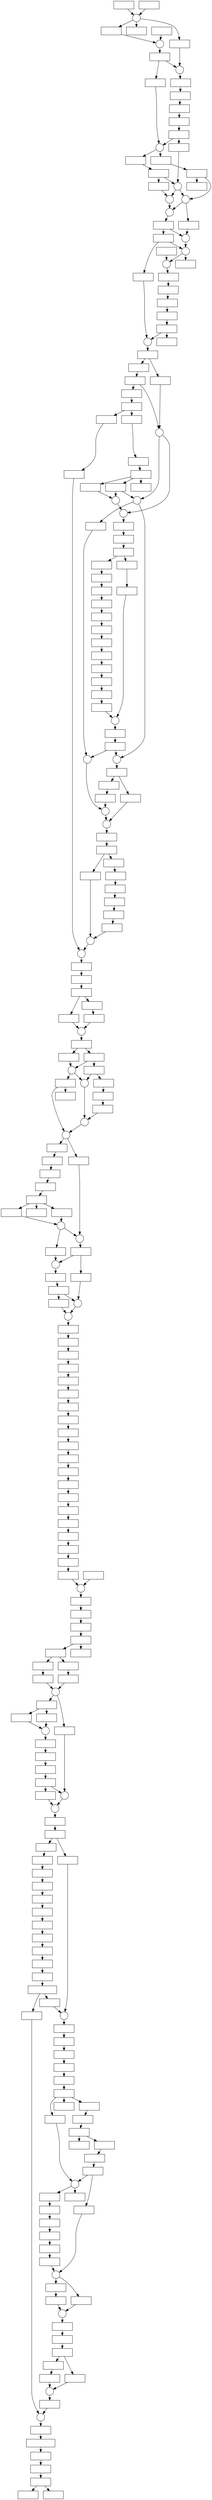digraph "monotone-viz" {
	graph [ranksep="0.25"];
	node [label="\N", shape=box, width="1.000000", height="0.388889"];
	graph [bb="0,0,786,8874"];
	subgraph heads {
		graph [rank=sink,
			bb=""];
		node [label="",
			shape=circle,
			width="0.388889"];
		"17da5b560adef7c64d1a56c64021f237668f3bf2" [shape=box, width="1.00", height="0.39", pos="215,8860"];
		"909d15f3717fe1405c16c429e3991fea93a05d45" [shape=box, width="1.00", height="0.39", pos="305,8860"];
	}
	"040ebb72c5f0c99c1c9675699a8d0ba7eabe0f71" [label="", width="1.00", height="0.39", pos="177,3984"];
	"0476f60d2861a00955438d30cc72a6ea767b62d6" [label="", width="1.00", height="0.39", pos="321,3202"];
	"05510c9e5236dcbd895cfc38ece8657d4ab80b7e" [label="", width="1.00", height="0.39", pos="593,106"];
	"07b58d2bb24260d225e7a90785dd5b9f4e02d1f6" [label="", width="1.00", height="0.39", pos="307,2512"];
	"080ee093eb6d7c90888796128f50957659e79361" [label="", width="1.00", height="0.39", pos="427,1348"];
	"0a34124440fc3822d85f2734e8ef812365faf056" [label="", width="1.00", height="0.39", pos="343,7204"];
	"0abab2a67f3a4367cfd9b95ac448ac8bf301efeb" [label="", width="1.00", height="0.39", pos="310,8124"];
	"0b5815b1b28b76e33e7c916fb8671aa0d7d29802" [label="", width="1.00", height="0.39", pos="307,2650"];
	"0babed9b3766abde1450820516e155a6dccdb394" [label="", width="1.00", height="0.39", pos="362,1960"];
	"0d53349ddb2728ddf1342cdfe69810840bef5252" [label="", width="1.00", height="0.39", pos="216,5778"];
	"0d6e22fa2a59bb3dae7ec106c264bdfecd23183a" [label="", width="1.00", height="0.39", pos="351,5916"];
	"0f06cb33c103c9cc1bf352170d26552d9a767574" [label="", width="1.00", height="0.39", pos="422,1638"];
	"0f4e7bb3e726c468d7669e97a4474b012e5bf19b" [label="", width="1.00", height="0.39", pos="181,3616"];
	"0ff64459eb141c693a5ef25eac4e91b8c104336a" [label="", width="1.00", height="0.39", pos="266,6606"];
	"10c6c2ba4e0e3fdd9fd5a5426eee155e17568288" [label="", width="1.00", height="0.39", pos="171,5456"];
	"1125b0c7388815ff0252e5d360ffbcaa3aab47f4" [label="", width="1.00", height="0.39", pos="184,6100"];
	"11f015f795c53851dcfb69946bb3fb2fe0109981" [label="", width="1.00", height="0.39", pos="261,5916"];
	"1476420aff237c0c3f99a2eb295dffa1942b0e4b" [label="", width="1.00", height="0.39", pos="417,7526"];
	"15f0c620b7e35edcebf961bd954230e62e481db8" [label="", width="1.00", height="0.39", pos="200,4076"];
	"161846887551b183fc44a38d436b83c87e2d8898" [label="", width="1.00", height="0.39", pos="309,2972"];
	"184cc3078b0970758c44f63a2f4e8378474b3ab5" [label="", width="1.00", height="0.39", pos="270,6284"];
	"18728d789ff76153a04e5f39df1ceb9d4c5ecb5b" [label="", width="1.00", height="0.39", pos="431,1684"];
	"198e9ece970b4ba85df69b0d3c35763c13b683d9" [label="", width="1.00", height="0.39", pos="307,2328"];
	"1a84c48322fbab0ebdf1d824918f67c6ff109f10" [label="", width="1.00", height="0.39", pos="307,2374"];
	"1a8afa25119c9c88dfd031c7fd834f6f99507ecf" [label="", width="1.00", height="0.39", pos="542,796"];
	"1aecddc6c82d8777d59182e5bada25eb3c53439f" [label="", width="1.00", height="0.39", pos="415,1440"];
	"1f1214cce709f906b363d9981a1d3fe0849f1428" [label="", width="1.00", height="0.39", pos="554,1164"];
	"1f28e7fd203af9ae785353b555f5bf83aa93b02c" [label="", width="1.00", height="0.39", pos="305,7986"];
	"1f38b848eb70b3a0fab8ec4b9cfb33b160c128e6" [label="", width="1.00", height="0.39", pos="219,3432"];
	"201865bdf90c29bd7320f4b177aedf69e18a0b6c" [label="", width="1.00", height="0.39", pos="446,7710"];
	"2171d59b42aecf7ea82da81f2cfa7dae993aca45" [label="", width="1.00", height="0.39", pos="440,1302"];
	"22c93bf74dc7964c462343392f1351df0c6a8a9f" [label="", width="1.00", height="0.39", pos="415,1486"];
	"242526ef6de1b29c99af279796962202810de936" [label="", width="1.00", height="0.39", pos="260,8722"];
	"2913f951a9b32aad037cecbacf0967fb15f0c858" [label="", width="1.00", height="0.39", pos="465,7618"];
	"2a3bc237570e98a72f244503fb20fd24045e750a" [label="", width="1.00", height="0.39", pos="219,3478"];
	"2a5edced15709300ba6d36b9194e214bc742b611" [label="", width="1.00", height="0.39", pos="194,4122"];
	"2da92deb94cb5eed0a3d243cc15b8a1af2060253" [label="", width="1.00", height="0.39", pos="503,106"];
	"2da995c97cb3b095438b7683a5438ac14bef6565" [label="", width="1.00", height="0.39", pos="307,2466"];
	"2f495222753d2649c3ae08718bd4f70328a0598e" [label="", width="1.00", height="0.39", pos="266,6744"];
	"2fa8595b4d5e46b7db6cf5e029c3d8a7f66d29db" [label="", width="1.00", height="0.39", pos="171,5410"];
	"2ffe07201993b0a112e2a2e4a7eb0faadce58f27" [label="", width="1.00", height="0.39", pos="251,3110"];
	"330226908bd09cd9ec30104cc1c3724dd1c64c75" [label="", width="1.00", height="0.39", pos="381,2098"];
	"34104b4f6e92270dc01313963985463a1a804123" [label="", width="1.00", height="0.39", pos="292,7112"];
	"349cba3a5a942dd832dc376249a05f0994bb8387" [label="", width="1.00", height="0.39", pos="304,8170"];
	"379e75b9c4142389b0d0983ab209a00486c79176" [label="", width="1.00", height="0.39", pos="219,3524"];
	"3836166c60e4ab6cbdceb302f0958b09a7f51992" [label="", width="1.00", height="0.39", pos="343,7434"];
	"3a7ccb2898fbd5ae4c670bef40bb080849bb2bdb" [label="", width="1.00", height="0.39", pos="171,4996"];
	"3c8d08bd9a99133679758fd4bd58ad0c00e99214" [label="", width="1.00", height="0.39", pos="171,5318"];
	"3e33a2984f353ebdf3c7040394b5e821f44d282b" [label="", width="1.00", height="0.39", pos="309,3018"];
	"3e8ce4163d86ae905e572304def56bb3df952230" [label="", width="1.00", height="0.39", pos="304,2834"];
	"3ed44e41b6047258d7d471ceefc250f5d9962027" [label="", width="1.00", height="0.39", pos="475,1256"];
	"3edc4f6c18a389f15d82086b473a2fe4c17b0523" [label="", width="1.00", height="0.39", pos="341,1730"];
	"3f59de89ac0f6e4c6f41d8e0d96030ba8aa7d8e0" [label="", width="1.00", height="0.39", pos="284,4122"];
	"3fd27d17d158d802bae354650b29c4857d300b7d" [label="", width="1.00", height="0.39", pos="261,5962"];
	"41ba2378790c7937e8e46c8c9ed59658178d8a71" [label="", width="1.00", height="0.39", pos="433,7480"];
	"424e1cf5155ae4473250978ae6b7e44e12775741" [label="", width="1.00", height="0.39", pos="553,888"];
	"43f1f7d80ac31a317f93e7379442eec46e499d3c" [label="", width="1.00", height="0.39", pos="291,2006"];
	"4513a8e58980d8d46cc4aa1be6acc8870aa9ddcc" [label="", width="1.00", height="0.39", pos="216,5870"];
	"45e335e89fbb33897ac9ead5a162e392d008cc6e" [label="", width="1.00", height="0.39", pos="264,3570"];
	"46013a53e7e1f27c7be1e4089825d0b4de8872e3" [label="", width="1.00", height="0.39", pos="177,4030"];
	"461c5dc33e94d1ab77c91d025a3c870836ef9a6f" [label="", width="1.00", height="0.39", pos="558,1072"];
	"46dd749bd778dc053a98382b84338b635f2e6805" [label="", width="1.00", height="0.39", pos="171,5548"];
	"46e79897e3cbbf90d253d0b798eaec81de4b77a6" [label="", width="1.00", height="0.39", pos="291,2144"];
	"480e86117612575907fb0302a57ac6cffcc88ed6" [label="", width="1.00", height="0.39", pos="270,6376"];
	"4a2b5a818b584a00cb09e5a820e99d6c5ce6a5ae" [label="", width="1.00", height="0.39", pos="216,4306"];
	"4c3909f6c8ec3bc4820b77fcc10b751ea1358ac8" [label="", width="1.00", height="0.39", pos="171,5594"];
	"4dccb3ca42f793c7bbd07a59eaa497511d966f27" [label="", width="1.00", height="0.39", pos="431,1730"];
	"4e408d289fcce0543750092cce75edb264ff9230" [label="", width="1.00", height="0.39", pos="36,4306"];
	"50041d6eb6ae10f4b9501c556bcb85fec162a9a0" [label="", width="1.00", height="0.39", pos="171,4950"];
	"5475d4cba773600738c6c404b8fda7b0aa05f907" [label="", width="1.00", height="0.39", pos="338,6146"];
	"54ecf6cf085c63cc3dbc96cd6704a52e4e76b0c1" [label="", width="1.00", height="0.39", pos="291,2052"];
	"57f58c0faae2addca6f41f22400098d14ebc1296" [label="", width="1.00", height="0.39", pos="271,3754"];
	"5a85d8e334f7b950a59419beb018e6d8ec7f06e1" [label="", width="1.00", height="0.39", pos="302,7526"];
	"5f0326c5cd9fa00ba6116fd75bacdf00b95b5c67" [label="", width="1.00", height="0.39", pos="316,3294"];
	"63361f1c30b0d8e84bbe32b758414e36fdb786e6" [label="", width="1.00", height="0.39", pos="343,7342"];
	"64f02e83453a17194aceb956f6a3c50e03f57c01" [label="", width="1.00", height="0.39", pos="750,566"];
	"66fe9bc643448e5369fd82e5c235c1158afd2297" [label="", width="1.00", height="0.39", pos="171,5042"];
	"69b28a7e882273cf3771f5ae6da397ee6dc2e113" [label="", width="1.00", height="0.39", pos="137,4628"];
	"6a8e52e519bb097ed1a3ac0c30c5f43401bb6e42" [label="", width="1.00", height="0.39", pos="341,3110"];
	"6ae0f55bd126d9eca9e740b20d40d8e3d1090d85" [label="", width="1.00", height="0.39", pos="394,8170"];
	"6d81e67d2280000259fcdcaa5fe2fccca93e5715" [label="", width="1.00", height="0.39", pos="415,1394"];
	"6ed4f2bff517a429f3b4d17368028cee17cd150d" [label="", width="1.00", height="0.39", pos="632,796"];
	"70230559a9f88f2df47217c4cc6a27d8a3160a45" [label="", width="1.00", height="0.39", pos="683,658"];
	"720f3cf44afed9e3580aa96b3d2067c8e4c311f9" [label="", width="1.00", height="0.39", pos="296,8400"];
	"766116316ed9a8eb11c1023949ea4bf8ed20d0e1" [label="", width="1.00", height="0.39", pos="683,106"];
	"76e258cbfd07a8a72856d493d292b55b356c8ccc" [label="", width="1.00", height="0.39", pos="381,2006"];
	"777d3979be52c05f686edf57ad160611e9efae78" [label="", width="1.00", height="0.39", pos="304,6468"];
	"77ef9a2989aae5e9ad7844c1d30c759118c68ed5" [label="", width="1.00", height="0.39", pos="325,1486"];
	"78500353f43d154c3f97c37a5908a3fe419a257c" [label="", width="1.00", height="0.39", pos="660,566"];
	"7ac4fa1ee120a3a46bfa10fb791fdd75f015ea35" [label="", width="1.00", height="0.39", pos="459,7664"];
	"7bf6c45fc77ccc78a61da5d1656f451b797a4165" [label="", width="1.00", height="0.39", pos="547,658"];
	"7ca8bcec608aa42e82c12a9fa91f7a61b64a3fc3" [label="", width="1.00", height="0.39", pos="343,7296"];
	"7da8a5b514db306d7897be4f5b5e08787198e486" [label="", width="1.00", height="0.39", pos="126,4444"];
	"7f7ddfdeaaa5c1f0257ba1ee6e858472d2c849af" [label="", width="1.00", height="0.39", pos="313,2742"];
	"80d9f5b91c15209d763cf9704554011525380aba" [label="", width="1.00", height="0.39", pos="362,1868"];
	"82f8de0b76fe48f55a5bb39b7aca931a6cc9cf19" [label="", width="1.00", height="0.39", pos="304,8262"];
	"8313738ccc7884cf79fb1b3b66fe418f61b1e07a" [label="", width="1.00", height="0.39", pos="560,980"];
	"8408a13972919de636dd4b1d4c279d3156a50226" [label="", width="1.00", height="0.39", pos="286,3892"];
	"8430bbb2ceb2e334748f4db790064b77d8c33598" [label="", width="1.00", height="0.39", pos="216,5824"];
	"84326b08549d3ec19135600f437a6b5346a225ca" [label="", width="1.00", height="0.39", pos="362,1914"];
	"843c41f94e6f18be7bd60f688c8bd2a8b3695624" [label="", width="1.00", height="0.39", pos="334,3064"];
	"852525cb46c3c10969a6b95c2af75f090cbdf796" [label="", width="1.00", height="0.39", pos="216,5686"];
	"852ec3229dba8831b69aad3f1296c7f05e14dce1" [label="", width="1.00", height="0.39", pos="394,2834"];
	"87662952163c2e33ddbd38b5e93e28fd581e460b" [label="", width="1.00", height="0.39", pos="226,3708"];
	"88ecc8defcde02f5d92cd4763dc93e104b1b6c1e" [label="", width="1.00", height="0.39", pos="517,1348"];
	"8b205b55e07269fcf57a2896f81002a8a355e244" [label="", width="1.00", height="0.39", pos="126,4306"];
	"8b25d939b6042b9d25645ef1d3abc77c67493f41" [label="", width="1.00", height="0.39", pos="548,14"];
	"8cc12c764e623f97f6ed7879deb0073460aa217d" [label="", width="1.00", height="0.39", pos="414,7848"];
	"909db8e7eec54883864d892b8439513994b4bd38" [label="", width="1.00", height="0.39", pos="570,566"];
	"917526a2db49bd943222be2994436846a37f9828" [label="", width="1.00", height="0.39", pos="171,5088"];
	"93907be535ce06c8d69270006261158843e1fe96" [label="", width="1.00", height="0.39", pos="304,8308"];
	"949dccef23cf727c3e12eec52b33b58fd4014ddc" [label="", width="1.00", height="0.39", pos="343,7250"];
	"94f8ecff17c051478a5c7707ecc7bf747efe24aa" [label="", width="1.00", height="0.39", pos="171,4766"];
	"9585003f5b0f61252b37af0e919d61aafefcccd1" [label="", width="1.00", height="0.39", pos="292,8446"];
	"95899d272ab89f5804cdbee5371400be54977dae" [label="", width="1.00", height="0.39", pos="274,6054"];
	"96bc8f5b45defa1ee7cbc1e67e443b2055e74e5d" [label="", width="1.00", height="0.39", pos="747,152"];
	"96cadeffbf56102018baa43daebecdf81653e13b" [label="", width="1.00", height="0.39", pos="292,2236"];
	"974a99000c5b1491bb87a777a19ddbd936349fd3" [label="", width="1.00", height="0.39", pos="171,5502"];
	"999702f683cbaf0bf78b7bb8bd3b92f61143ff77" [label="", width="1.00", height="0.39", pos="676,198"];
	"9a07978b4c5f15041096fecc6b4e7a91af3f90e5" [label="", width="1.00", height="0.39", pos="334,3156"];
	"9bbef0b36a5b26f371132d6359279867146f6aff" [label="", width="1.00", height="0.39", pos="216,4536"];
	"9c54c04e70b22da8b318f3b2c7c8e01095950e80" [label="", width="1.00", height="0.39", pos="171,4720"];
	"9db3d392d234e10f0d12b792b1e8c2c3640c5c3d" [label="", width="1.00", height="0.39", pos="260,8630"];
	"9e2b92b54d39e34a7aed8c103fabc2b84ab63963" [label="", width="1.00", height="0.39", pos="292,7848"];
	"9e8cc109933f1832f62fed6d63b19746af3ea2a5" [label="", width="1.00", height="0.39", pos="270,6238"];
	a48da73bc5f3cf2d7c45bce0abb6466526f2c306 [label="", width="1.00", height="0.39", pos="292,2190"];
	a7f4952f6ed8518c24c06c45a69891eed4a05a73 [label="", width="1.00", height="0.39", pos="266,6698"];
	a7fbf80bccb52e9238b1928b2a45a533dd558903 [label="", width="1.00", height="0.39", pos="304,8354"];
	aa2e51212852125458ac0f3ffca25ac8f8853cad [label="", width="1.00", height="0.39", pos="284,3938"];
	aa55209dc7aed988d549e3f0b869111c3d37df19 [label="", width="1.00", height="0.39", pos="266,6836"];
	adcb6814dfa4e5cfc578dfd47595d83d42ea35ee [label="", width="1.00", height="0.39", pos="271,3616"];
	add275e5fdb0824361d4a2fa15049281e7ada52e [label="", width="1.00", height="0.39", pos="171,5134"];
	ae107ea87b39700def1589acbd0cc048bde2abd4 [label="", width="1.00", height="0.39", pos="750,290"];
	af53f9edc10f072734e526a5f28848d9396b1c2a [label="", width="1.00", height="0.39", pos="295,7894"];
	b0e70f5785dda454a2525255c60d39867c522f9a [label="", width="1.00", height="0.39", pos="181,3754"];
	b1475e5482f7e20f5b4e6eb9b737e5e124ef77cc [label="", width="1.00", height="0.39", pos="351,5962"];
	b1ba5ae45d6071193bed30bfe5139b1ead3747b2 [label="", width="1.00", height="0.39", pos="251,1730"];
	b1cec3176fd56af29275c2b620f8766b4382eec8 [label="", width="1.00", height="0.39", pos="171,4812"];
	b2f8b71bd97fbe79f46cee486f25c65850e5cbda [label="", width="1.00", height="0.39", pos="171,4904"];
	b549070f1e2d6c550b118672048fe1aa8ad1d2a4 [label="", width="1.00", height="0.39", pos="228,7158"];
	b6617e1b3fb9496a9aedf733e6f463a49c3475e8 [label="", width="1.00", height="0.39", pos="171,5272"];
	bbc612f48fa121e2cb062c273fce8bbaaf23cd14 [label="", width="1.00", height="0.39", pos="274,6100"];
	bcbbd3a7d2254820320d6aa2672f9eac8406a25f [label="", width="1.00", height="0.39", pos="304,6514"];
	bd17dfdd8efa2f95fb7976446809215e80475089 [label="", width="1.00", height="0.39", pos="570,612"];
	c0aeaec98b3252f78e226de4fac383e196006ee3 [label="", width="1.00", height="0.39", pos="375,7618"];
	c2de1dbfe651d26a0d0a33d43c50444583c5dad8 [label="", width="1.00", height="0.39", pos="260,8814"];
	c387a09736423176ef98ed3049ea3fc98429c11c [label="", width="1.00", height="0.39", pos="266,6928"];
	c47748c78b02224bb26693992713bec8f2c0e132 [label="", width="1.00", height="0.39", pos="542,842"];
	c55df619fe2c5195c236f8d67f99ab05dd5d03a4 [label="", width="1.00", height="0.39", pos="216,5732"];
	c7b1f8774900b7533f412c679793003bed133098 [label="", width="1.00", height="0.39", pos="317,8032"];
	c8284bfdadeae01d02c71956fa7f5cc69f7e1d80 [label="", width="1.00", height="0.39", pos="356,6606"];
	c9da91621461074e4b8c6dfcc26e71b3e88a1cde [label="", width="1.00", height="0.39", pos="343,7480"];
	c9ffb585ebfb2bc748ac0245d9b7c59ffd234f1c [label="", width="1.00", height="0.39", pos="266,6652"];
	ca23b892055464acca32b0348b20b5fedd742567 [label="", width="1.00", height="0.39", pos="126,4536"];
	ca97ae08099137963173a4f9a3b021a170cfd978 [label="", width="1.00", height="0.39", pos="137,4582"];
	ca9e27455b19faae0b4381613a18dec47a46b1de [label="", width="1.00", height="0.39", pos="375,7572"];
	cad7f615101f590c24ebfb61eff7106921c07150 [label="", width="1.00", height="0.39", pos="260,8768"];
	cbad3c291b6bfeab8b03a9851f41208ddfb2baf5 [label="", width="1.00", height="0.39", pos="292,7802"];
	ce09d40deb86ac02d52d1933ce6a10f0abaf5d0a [label="", width="1.00", height="0.39", pos="308,2788"];
	ce561e1b7363860920f13475281150d71b4c47dc [label="", width="1.00", height="0.39", pos="307,2282"];
	cf47b20159f4f5edb098fe094f7f205ee3b99114 [label="", width="1.00", height="0.39", pos="307,2604"];
	cf554a6d9cbed5b6b61d92ca704f063d063db59d [label="", width="1.00", height="0.39", pos="270,6330"];
	d00f13872563f43cb7992d99b8118c98e28178a0 [label="", width="1.00", height="0.39", pos="343,7388"];
	d13faf545169fbdc10498f908a65ef88d74bd4f8 [label="", width="1.00", height="0.39", pos="266,6882"];
	d1ccfb99708d282df86ae0a582d8b545f39061f4 [label="", width="1.00", height="0.39", pos="266,7020"];
	d24b59732a5b3293592457cba013c8f8b716a875 [label="", width="1.00", height="0.39", pos="171,5364"];
	d2c4c09652d976e13691eb122650fd06c250c998 [label="", width="1.00", height="0.39", pos="216,4260"];
	d2d539af06eb22be04aabb884b41704320311761 [label="", width="1.00", height="0.39", pos="307,2420"];
	d7fe15cca8511fd68ca7b826153c491d1c8e9e55 [label="", width="1.00", height="0.39", pos="382,7802"];
	da98d1c63644cb30105323de4ad19c1b85c9251c [label="", width="1.00", height="0.39", pos="272,6560"];
	dbf1e19b76649288d265283404f8a63c2a6fda9c [label="", width="1.00", height="0.39", pos="266,6974"];
	dbf38fd6d5265df467a88a468d110bcc039c2367 [label="", width="1.00", height="0.39", pos="171,5180"];
	dd4fd4621afa622d8ec3cb4da71f50e504e8da5c [label="", width="1.00", height="0.39", pos="750,428"];
	ddafd71028e3fe6338dc5645bb0d8dcbac3f61d7 [label="", width="1.00", height="0.39", pos="270,6192"];
	e071526ac9b3f68d869dba38d365a7d3c1dee781 [label="", width="1.00", height="0.39", pos="287,3846"];
	e1324a4f515691b89da79ac2d251b7f6d97c91be [label="", width="1.00", height="0.39", pos="292,8538"];
	e4293b600058fbd5bfe2840074380ba37200d8df [label="", width="1.00", height="0.39", pos="263,1868"];
	e4c54735444aff308036f60d0fc2e59fd47ab46d [label="", width="1.00", height="0.39", pos="750,382"];
	e5407c17e0e11a218354b9a619e9c8a8b3f1e6f5 [label="", width="1.00", height="0.39", pos="750,336"];
	e66fd70699161ca686282023656ffea37df9a327 [label="", width="1.00", height="0.39", pos="382,8446"];
	e6bce8abbeedf2addb38f7215c725a17e10326a7 [label="", width="1.00", height="0.39", pos="621,934"];
	e6e85001b7aeed7e6d913e27130fd42d9b3273ff [label="", width="1.00", height="0.39", pos="207,4168"];
	e81541ab929d3fbc5af0240966066387f7cb5c0a [label="", width="1.00", height="0.39", pos="750,474"];
	e82382ccb5787a7d341a73bf6664c0fcab04baca [label="", width="1.00", height="0.39", pos="683,704"];
	e9050a52aca116caf5d1859785856358b32548fd [label="", width="1.00", height="0.39", pos="271,3800"];
	e933dbf7a01b9061a42bb9b094b07a39a6b85fcf [label="", width="1.00", height="0.39", pos="470,980"];
	ea1ae26a9be7c89e8f8641c78c08488f96b7d38e [label="", width="1.00", height="0.39", pos="261,5594"];
	ea4d30c70b38ca16d9ce861394847b0b9665e837 [label="", width="1.00", height="0.39", pos="301,7940"];
	ea98022bb6c2cc439e13202582cc09e59559429e [label="", width="1.00", height="0.39", pos="266,6790"];
	f081254ddf35408daac703add6d6c6091bfc5071 [label="", width="1.00", height="0.39", pos="291,2098"];
	f18abebdb994c4c72fb9c0d19c166876664fe366 [label="", width="1.00", height="0.39", pos="638,14"];
	f4298c8c4fd8b3910152fb2b3207e6c57fa7db41 [label="", width="1.00", height="0.39", pos="213,4214"];
	f46afd0822508f8aa8d2b91f52105e741d801fc6 [label="", width="1.00", height="0.39", pos="554,1210"];
	f5192e3462317ea5f6be6df6226d28f39c5610cd [label="", width="1.00", height="0.39", pos="559,1026"];
	f67a803c86790a0b7e9314c90a1269990358d9bb [label="", width="1.00", height="0.39", pos="171,5226"];
	f8cbaacd6172e24de840a4b9326ca1ed58a92f54 [label="", width="1.00", height="0.39", pos="557,1118"];
	f912077852473f431a451da7d2e4b2402dabe442 [label="", width="1.00", height="0.39", pos="660,290"];
	f954b59c8835e2fdf9842b9e67a0a26ddd5f5dc4 [label="", width="1.00", height="0.39", pos="171,4858"];
	faedacd72b287a5d15d1c7a7c753d4076d131ecb [label="", width="1.00", height="0.39", pos="220,1684"];
	fb0e168379d4fd990a9e800bb821ea3bba824f67 [label="", width="1.00", height="0.39", pos="306,5870"];
	fe0a490a602c46a6c3e0668da5df58dd1c6ab1ea [label="", width="1.00", height="0.39", pos="216,4444"];
	ff4211218fda1c066b669b9a6bdf91a4cd44da9f [label="", width="1.00", height="0.39", pos="319,3248"];
	"7a4832143b3146ca89f5cb91e0e571d05e29d4b9" [label="", width="1.42", height="0.39", pos="260,8676"];
	ddc6546051abf6475c40a3fdba272e2f82a40e94 [label="", width="1.42", height="0.39", pos="266,7066"];
	"029698fc606ca1a582118f3214a735ad2afbd87f" [label="", shape=circle, width="0.39", height="0.39", pos="192,3800"];
	"04766db8e363880fd1d50692d793661d9f4fdcf4" [label="", shape=circle, width="0.39", height="0.39", pos="226,3662"];
	"184259296d94033bb62d0775bb0288efefe917d1" [label="", shape=circle, width="0.39", height="0.39", pos="553,934"];
	"19d65d2a007f5435e0b2b2a31e796fad7e4677c9" [label="", shape=circle, width="0.39", height="0.39", pos="304,6422"];
	"1b02f20a7da045ed9341fa84f8c8b5187e85a5e0" [label="", shape=circle, width="0.39", height="0.39", pos="270,6146"];
	"269ae5d8ade5e06e908c35daceaf5fd644c9e758" [label="", shape=circle, width="0.39", height="0.39", pos="343,7158"];
	"328fc288f8bfb5934b7f4998646075fbf24b77a0" [label="", shape=circle, width="0.39", height="0.39", pos="593,60"];
	"3ace4b3c641e37e75ec1075446ed53da14366474" [label="", shape=circle, width="0.39", height="0.39", pos="126,4490"];
	"4414107ba9795428d6fa457355d39d4d040dcfae" [label="", shape=circle, width="0.39", height="0.39", pos="621,842"];
	"44b979e9198d8365fd041e8de60837136958de50" [label="", shape=circle, width="0.39", height="0.39", pos="304,2880"];
	"477bfc9cc10e39725d3de0bfc199df19d54a223d" [label="", shape=circle, width="0.39", height="0.39", pos="676,152"];
	"51ee874dead671aaa2ad00fd001bd340176728f1" [label="", shape=circle, width="0.39", height="0.39", pos="205,4628"];
	"65235b660e96b3c5f41cca142ab93f97c7178796" [label="", shape=circle, width="0.39", height="0.39", pos="338,6376"];
	"686bad2129bc3b75b2e74df2f1bdcd74c86bdc68" [label="", shape=circle, width="0.39", height="0.39", pos="171,4674"];
	"6c12b62baa30a1abbe32e8d0463337b8a03eb8af" [label="", shape=circle, width="0.39", height="0.39", pos="382,7756"];
	"6dbb420cf3c5c737025ed560e4a78630bcb38c7f" [label="", shape=circle, width="0.39", height="0.39", pos="564,704"];
	"764d710205aaaa16064234311742814b7c21e81f" [label="", shape=circle, width="0.39", height="0.39", pos="240,2696"];
	"821bdbb6e7dccef5f2565788534566306f400601" [label="", shape=circle, width="0.39", height="0.39", pos="564,750"];
	"8f2d1906d6e8dcb6a3b46ef018d1305fed2be024" [label="", shape=circle, width="0.39", height="0.39", pos="245,4030"];
	"922b6dce814be6829a0f4334b055313717dc2cbd" [label="", shape=circle, width="0.39", height="0.39", pos="219,3386"];
	"93dabf141b8aeb3cc5b0c14c80bedbebec0be114" [label="", shape=circle, width="0.39", height="0.39", pos="416,1776"];
	"953470ec92a0f8b13cde384ce5b50a5622a4a14d" [label="", shape=circle, width="0.39", height="0.39", pos="341,1776"];
	"97294a6260b662c53124a79e85c13139511bb472" [label="", shape=circle, width="0.39", height="0.39", pos="324,8078"];
	"9876dec7bf61b6f9052654dc10a97efafbf2c747" [label="", shape=circle, width="0.39", height="0.39", pos="309,2926"];
	"9978630d8442e03b510d8d3c6ad38f666932fdf6" [label="", shape=circle, width="0.39", height="0.39", pos="514,1532"];
	"9b49fc5e7431595b512ab3683a6a70771b181791" [label="", shape=circle, width="0.39", height="0.39", pos="615,658"];
	"9e1b20859366f2e00e634c7e2a84c3da43283ee1" [label="", shape=circle, width="0.39", height="0.39", pos="251,3340"];
	a65e6c5f1971b7b3a387fe9bb60a788da30d22ac [label="", shape=circle, width="0.39", height="0.39", pos="747,244"];
	a8010107fe1682afbc7157fc8cad69a29cf9bfb7 [label="", shape=circle, width="0.39", height="0.39", pos="126,4352"];
	b173b86b5764159ecddb767345e7bf474fcc3e3e [label="", shape=circle, width="0.39", height="0.39", pos="304,8216"];
	b9fc8abe22a7cf0cc078580623458e92fe6501fe [label="", shape=circle, width="0.39", height="0.39", pos="313,2696"];
	ba4bb293e9630c176dad776c1fabfca53c1992be [label="", shape=circle, width="0.39", height="0.39", pos="292,8492"];
	c1e4a141800f0d0eea93512508ae34c4f6a1dc19 [label="", shape=circle, width="0.39", height="0.39", pos="219,3846"];
	c3b70b47741c60cae1c9eddb2cba0d2ccfbfe7c4 [label="", shape=circle, width="0.39", height="0.39", pos="306,6008"];
	c7263c0b196c0e53e3cafac609f1cabcabe26516 [label="", shape=circle, width="0.39", height="0.39", pos="216,5640"];
	c99c5bbc9244035e6ad7a5a4f6e4a15e38727d1a [label="", shape=circle, width="0.39", height="0.39", pos="245,3984"];
	cef7a2d9c06e0b96648cce7980c5e700b93f5add [label="", shape=circle, width="0.39", height="0.39", pos="475,1210"];
	dab9738fd4dcd3dd63ff47d48c329121fb51ff22 [label="", shape=circle, width="0.39", height="0.39", pos="260,8584"];
	e3f24d942d75f9e7f26fe0fe28e56d86d5be0bc3 [label="", shape=circle, width="0.39", height="0.39", pos="660,520"];
	e54870f025bdb6d829a7326b55b495fd88cffb62 [label="", shape=circle, width="0.39", height="0.39", pos="216,4398"];
	e9428d616a7169946b2d9e57541b38c0ec24f210 [label="", shape=circle, width="0.39", height="0.39", pos="307,2558"];
	f0eecd8bc9e0a7836267930fdd67fcc074c61081 [label="", shape=circle, width="0.39", height="0.39", pos="621,888"];
	fab371cba3059245d5eca32853375a3ce4e5a369 [label="", shape=circle, width="0.39", height="0.39", pos="362,1822"];
	fef0902161339786df4b1d7a9ab10a59d1a42c12 [label="", shape=circle, width="0.39", height="0.39", pos="615,704"];
	"029698fc606ca1a582118f3214a735ad2afbd87f" -> "040ebb72c5f0c99c1c9675699a8d0ba7eabe0f71" [pos="e,178,3970 191,3814 188,3845 182,3920 179,3960"];
	"029698fc606ca1a582118f3214a735ad2afbd87f" -> c1e4a141800f0d0eea93512508ae34c4f6a1dc19 [pos="e,212,3834 199,3812 201,3816 204,3821 207,3825"];
	"040ebb72c5f0c99c1c9675699a8d0ba7eabe0f71" -> "46013a53e7e1f27c7be1e4089825d0b4de8872e3" [weight=4, pos="e,177,4016 177,3998 177,4001 177,4003 177,4006"];
	"040ebb72c5f0c99c1c9675699a8d0ba7eabe0f71" -> "8f2d1906d6e8dcb6a3b46ef018d1305fed2be024" [pos="e,233,4022 198,3998 207,4004 216,4011 224,4016"];
	"04766db8e363880fd1d50692d793661d9f4fdcf4" -> "87662952163c2e33ddbd38b5e93e28fd581e460b" [pos="e,226,3694 226,3676 226,3679 226,3681 226,3684"];
	"0476f60d2861a00955438d30cc72a6ea767b62d6" -> ff4211218fda1c066b669b9a6bdf91a4cd44da9f [pos="e,320,3234 320,3216 320,3219 320,3221 320,3224"];
	"07b58d2bb24260d225e7a90785dd5b9f4e02d1f6" -> e9428d616a7169946b2d9e57541b38c0ec24f210 [pos="e,307,2544 307,2526 307,2529 307,2531 307,2534"];
	"080ee093eb6d7c90888796128f50957659e79361" -> "6d81e67d2280000259fcdcaa5fe2fccca93e5715" [pos="e,419,1380 423,1362 423,1365 422,1367 421,1370"];
	"080ee093eb6d7c90888796128f50957659e79361" -> "9978630d8442e03b510d8d3c6ad38f666932fdf6" [pos="e,511,1518 444,1362 449,1367 455,1373 460,1380 486,1421 501,1477 509,1508"];
	"0a34124440fc3822d85f2734e8ef812365faf056" -> "949dccef23cf727c3e12eec52b33b58fd4014ddc" [pos="e,343,7236 343,7218 343,7221 343,7223 343,7226"];
	"0abab2a67f3a4367cfd9b95ac448ac8bf301efeb" -> "349cba3a5a942dd832dc376249a05f0994bb8387" [pos="e,306,8156 308,8138 308,8141 307,8143 307,8146"];
	"0b5815b1b28b76e33e7c916fb8671aa0d7d29802" -> "764d710205aaaa16064234311742814b7c21e81f" [pos="e,252,2688 287,2664 278,2670 269,2677 261,2682"];
	"0b5815b1b28b76e33e7c916fb8671aa0d7d29802" -> b9fc8abe22a7cf0cc078580623458e92fe6501fe [pos="e,311,2682 309,2664 309,2667 310,2669 310,2672"];
	"0babed9b3766abde1450820516e155a6dccdb394" -> "43f1f7d80ac31a317f93e7379442eec46e499d3c" [pos="e,313,1992 340,1974 334,1978 327,1982 321,1986"];
	"0babed9b3766abde1450820516e155a6dccdb394" -> "76e258cbfd07a8a72856d493d292b55b356c8ccc" [pos="e,375,1992 368,1974 369,1977 370,1980 371,1982"];
	"0d53349ddb2728ddf1342cdfe69810840bef5252" -> "8430bbb2ceb2e334748f4db790064b77d8c33598" [pos="e,216,5810 216,5792 216,5795 216,5797 216,5800"];
	"0d6e22fa2a59bb3dae7ec106c264bdfecd23183a" -> b1475e5482f7e20f5b4e6eb9b737e5e124ef77cc [pos="e,351,5948 351,5930 351,5933 351,5935 351,5938"];
	"0f06cb33c103c9cc1bf352170d26552d9a767574" -> "18728d789ff76153a04e5f39df1ceb9d4c5ecb5b" [pos="e,428,1670 425,1652 425,1655 426,1657 426,1660"];
	"0f4e7bb3e726c468d7669e97a4474b012e5bf19b" -> "04766db8e363880fd1d50692d793661d9f4fdcf4" [pos="e,216,3652 195,3630 199,3634 204,3640 209,3645"];
	"0ff64459eb141c693a5ef25eac4e91b8c104336a" -> c9ffb585ebfb2bc748ac0245d9b7c59ffd234f1c [pos="e,266,6638 266,6620 266,6623 266,6625 266,6628"];
	"10c6c2ba4e0e3fdd9fd5a5426eee155e17568288" -> "974a99000c5b1491bb87a777a19ddbd936349fd3" [pos="e,171,5488 171,5470 171,5473 171,5475 171,5478"];
	"1125b0c7388815ff0252e5d360ffbcaa3aab47f4" -> "1b02f20a7da045ed9341fa84f8c8b5187e85a5e0" [pos="e,257,6139 210,6114 222,6121 237,6129 248,6134"];
	"11f015f795c53851dcfb69946bb3fb2fe0109981" -> "3fd27d17d158d802bae354650b29c4857d300b7d" [pos="e,261,5948 261,5930 261,5933 261,5935 261,5938"];
	"1476420aff237c0c3f99a2eb295dffa1942b0e4b" -> ca9e27455b19faae0b4381613a18dec47a46b1de [pos="e,388,7558 404,7540 401,7543 398,7547 395,7550"];
	"15f0c620b7e35edcebf961bd954230e62e481db8" -> "2a5edced15709300ba6d36b9194e214bc742b611" [pos="e,196,4108 198,4090 198,4093 197,4095 197,4098"];
	"161846887551b183fc44a38d436b83c87e2d8898" -> "3e33a2984f353ebdf3c7040394b5e821f44d282b" [pos="e,309,3004 309,2986 309,2989 309,2991 309,2994"];
	"184259296d94033bb62d0775bb0288efefe917d1" -> "8313738ccc7884cf79fb1b3b66fe418f61b1e07a" [pos="e,558,966 555,948 555,951 556,953 556,956"];
	"184cc3078b0970758c44f63a2f4e8378474b3ab5" -> cf554a6d9cbed5b6b61d92ca704f063d063db59d [pos="e,270,6316 270,6298 270,6301 270,6303 270,6306"];
	"18728d789ff76153a04e5f39df1ceb9d4c5ecb5b" -> "3edc4f6c18a389f15d82086b473a2fe4c17b0523" [pos="e,369,1716 404,1698 396,1702 387,1707 378,1711"];
	"18728d789ff76153a04e5f39df1ceb9d4c5ecb5b" -> "4dccb3ca42f793c7bbd07a59eaa497511d966f27" [weight=4, pos="e,431,1716 431,1698 431,1701 431,1703 431,1706"];
	"18728d789ff76153a04e5f39df1ceb9d4c5ecb5b" -> b1ba5ae45d6071193bed30bfe5139b1ead3747b2 [pos="e,287,1719 395,1692 369,1698 335,1706 297,1716"];
	"198e9ece970b4ba85df69b0d3c35763c13b683d9" -> "1a84c48322fbab0ebdf1d824918f67c6ff109f10" [pos="e,307,2360 307,2342 307,2345 307,2347 307,2350"];
	"19d65d2a007f5435e0b2b2a31e796fad7e4677c9" -> "777d3979be52c05f686edf57ad160611e9efae78" [pos="e,304,6454 304,6436 304,6439 304,6441 304,6444"];
	"1a84c48322fbab0ebdf1d824918f67c6ff109f10" -> d2d539af06eb22be04aabb884b41704320311761 [pos="e,307,2406 307,2388 307,2391 307,2393 307,2396"];
	"1a8afa25119c9c88dfd031c7fd834f6f99507ecf" -> "4414107ba9795428d6fa457355d39d4d040dcfae" [pos="e,609,835 566,810 577,817 589,824 600,830"];
	"1a8afa25119c9c88dfd031c7fd834f6f99507ecf" -> c47748c78b02224bb26693992713bec8f2c0e132 [pos="e,542,828 542,810 542,813 542,815 542,818"];
	"1aecddc6c82d8777d59182e5bada25eb3c53439f" -> "22c93bf74dc7964c462343392f1351df0c6a8a9f" [weight=4, pos="e,415,1472 415,1454 415,1457 415,1459 415,1462"];
	"1aecddc6c82d8777d59182e5bada25eb3c53439f" -> "77ef9a2989aae5e9ad7844c1d30c759118c68ed5" [weight=4, pos="e,353,1472 388,1454 380,1458 371,1463 362,1467"];
	"1b02f20a7da045ed9341fa84f8c8b5187e85a5e0" -> ddafd71028e3fe6338dc5645bb0d8dcbac3f61d7 [pos="e,270,6178 270,6160 270,6163 270,6165 270,6168"];
	"1f1214cce709f906b363d9981a1d3fe0849f1428" -> cef7a2d9c06e0b96648cce7980c5e700b93f5add [pos="e,487,1203 530,1178 519,1185 507,1192 496,1198"];
	"1f1214cce709f906b363d9981a1d3fe0849f1428" -> f46afd0822508f8aa8d2b91f52105e741d801fc6 [weight=4, pos="e,554,1196 554,1178 554,1181 554,1183 554,1186"];
	"1f28e7fd203af9ae785353b555f5bf83aa93b02c" -> c7b1f8774900b7533f412c679793003bed133098 [pos="e,313,8018 309,8000 309,8003 310,8005 311,8008"];
	"1f38b848eb70b3a0fab8ec4b9cfb33b160c128e6" -> "2a3bc237570e98a72f244503fb20fd24045e750a" [pos="e,219,3464 219,3446 219,3449 219,3451 219,3454"];
	"201865bdf90c29bd7320f4b177aedf69e18a0b6c" -> "6c12b62baa30a1abbe32e8d0463337b8a03eb8af" [pos="e,394,7748 426,7724 419,7730 410,7736 402,7742"];
	"201865bdf90c29bd7320f4b177aedf69e18a0b6c" -> "8cc12c764e623f97f6ed7879deb0073460aa217d" [pos="e,420,7834 444,7724 442,7745 436,7784 427,7816 426,7819 425,7822 424,7824"];
	"2171d59b42aecf7ea82da81f2cfa7dae993aca45" -> "080ee093eb6d7c90888796128f50957659e79361" [pos="e,431,1334 436,1316 435,1319 434,1321 434,1324"];
	"22c93bf74dc7964c462343392f1351df0c6a8a9f" -> "0f06cb33c103c9cc1bf352170d26552d9a767574" [minlen=5, pos="e,421,1624 416,1500 418,1516 420,1542 420,1565 420,1565 420,1565 420,1585 420,1594 421,1605 421,1614"];
	"242526ef6de1b29c99af279796962202810de936" -> cad7f615101f590c24ebfb61eff7106921c07150 [pos="e,260,8754 260,8736 260,8739 260,8741 260,8744"];
	"269ae5d8ade5e06e908c35daceaf5fd644c9e758" -> "0a34124440fc3822d85f2734e8ef812365faf056" [pos="e,343,7190 343,7172 343,7175 343,7177 343,7180"];
	"2913f951a9b32aad037cecbacf0967fb15f0c858" -> "7ac4fa1ee120a3a46bfa10fb791fdd75f015ea35" [pos="e,461,7650 463,7632 463,7635 462,7637 462,7640"];
	"2a3bc237570e98a72f244503fb20fd24045e750a" -> "379e75b9c4142389b0d0983ab209a00486c79176" [pos="e,219,3510 219,3492 219,3495 219,3497 219,3500"];
	"2a5edced15709300ba6d36b9194e214bc742b611" -> e6e85001b7aeed7e6d913e27130fd42d9b3273ff [pos="e,203,4154 198,4136 199,4139 200,4141 200,4144"];
	"2da92deb94cb5eed0a3d243cc15b8a1af2060253" -> "477bfc9cc10e39725d3de0bfc199df19d54a223d" [pos="e,662,149 539,118 542,119 545,119 548,120 584,131 626,140 652,147"];
	"2da995c97cb3b095438b7683a5438ac14bef6565" -> "07b58d2bb24260d225e7a90785dd5b9f4e02d1f6" [pos="e,307,2498 307,2480 307,2483 307,2485 307,2488"];
	"2f495222753d2649c3ae08718bd4f70328a0598e" -> ea98022bb6c2cc439e13202582cc09e59559429e [pos="e,266,6776 266,6758 266,6761 266,6763 266,6766"];
	"2fa8595b4d5e46b7db6cf5e029c3d8a7f66d29db" -> "10c6c2ba4e0e3fdd9fd5a5426eee155e17568288" [pos="e,171,5442 171,5424 171,5427 171,5429 171,5432"];
	"2ffe07201993b0a112e2a2e4a7eb0faadce58f27" -> "9e1b20859366f2e00e634c7e2a84c3da43283ee1" [pos="e,251,3326 251,3124 251,3142 251,3175 251,3202 251,3202 251,3202 251,3248 251,3271 251,3297 251,3316"];
	"328fc288f8bfb5934b7f4998646075fbf24b77a0" -> "05510c9e5236dcbd895cfc38ece8657d4ab80b7e" [weight=4, pos="e,593,92 593,74 593,77 593,79 593,82"];
	"328fc288f8bfb5934b7f4998646075fbf24b77a0" -> "2da92deb94cb5eed0a3d243cc15b8a1af2060253" [pos="e,531,92 580,66 570,72 554,80 540,87"];
	"328fc288f8bfb5934b7f4998646075fbf24b77a0" -> "96bc8f5b45defa1ee7cbc1e67e443b2055e74e5d" [pos="e,746,138 607,62 638,66 710,76 728,92 737,101 742,115 745,128"];
	"330226908bd09cd9ec30104cc1c3724dd1c64c75" -> e9428d616a7169946b2d9e57541b38c0ec24f210 [pos="e,320,2552 379,2112 376,2130 371,2162 371,2190 371,2190 371,2190 371,2466 371,2494 368,2504 352,2526 345,2535 337,2541 329,2547"];
	"34104b4f6e92270dc01313963985463a1a804123" -> "269ae5d8ade5e06e908c35daceaf5fd644c9e758" [pos="e,332,7148 308,7126 313,7131 319,7136 325,7141"];
	"349cba3a5a942dd832dc376249a05f0994bb8387" -> b173b86b5764159ecddb767345e7bf474fcc3e3e [pos="e,304,8202 304,8184 304,8187 304,8189 304,8192"];
	"379e75b9c4142389b0d0983ab209a00486c79176" -> "0f4e7bb3e726c468d7669e97a4474b012e5bf19b" [pos="e,187,3602 213,3538 207,3552 198,3576 191,3593"];
	"379e75b9c4142389b0d0983ab209a00486c79176" -> "45e335e89fbb33897ac9ead5a162e392d008cc6e" [pos="e,250,3556 233,3538 236,3541 239,3545 243,3548"];
	"3836166c60e4ab6cbdceb302f0958b09a7f51992" -> "41ba2378790c7937e8e46c8c9ed59658178d8a71" [pos="e,405,7466 370,7448 378,7452 387,7457 396,7461"];
	"3836166c60e4ab6cbdceb302f0958b09a7f51992" -> "5a85d8e334f7b950a59419beb018e6d8ec7f06e1" [pos="e,297,7512 315,7448 308,7453 302,7459 298,7466 293,7477 293,7490 295,7502"];
	"3836166c60e4ab6cbdceb302f0958b09a7f51992" -> c9da91621461074e4b8c6dfcc26e71b3e88a1cde [weight=4, pos="e,343,7466 343,7448 343,7451 343,7453 343,7456"];
	"3a7ccb2898fbd5ae4c670bef40bb080849bb2bdb" -> "66fe9bc643448e5369fd82e5c235c1158afd2297" [pos="e,171,5028 171,5010 171,5013 171,5015 171,5018"];
	"3ace4b3c641e37e75ec1075446ed53da14366474" -> ca23b892055464acca32b0348b20b5fedd742567 [pos="e,126,4522 126,4504 126,4507 126,4509 126,4512"];
	"3c8d08bd9a99133679758fd4bd58ad0c00e99214" -> d24b59732a5b3293592457cba013c8f8b716a875 [pos="e,171,5350 171,5332 171,5335 171,5337 171,5340"];
	"3e33a2984f353ebdf3c7040394b5e821f44d282b" -> "2ffe07201993b0a112e2a2e4a7eb0faadce58f27" [pos="e,260,3096 300,3032 291,3046 276,3070 266,3087"];
	"3e33a2984f353ebdf3c7040394b5e821f44d282b" -> "843c41f94e6f18be7bd60f688c8bd2a8b3695624" [pos="e,326,3050 317,3032 318,3035 320,3038 321,3041"];
	"3e8ce4163d86ae905e572304def56bb3df952230" -> "44b979e9198d8365fd041e8de60837136958de50" [pos="e,304,2866 304,2848 304,2851 304,2853 304,2856"];
	"3ed44e41b6047258d7d471ceefc250f5d9962027" -> "2171d59b42aecf7ea82da81f2cfa7dae993aca45" [pos="e,451,1288 464,1270 462,1273 459,1277 457,1280"];
	"3ed44e41b6047258d7d471ceefc250f5d9962027" -> "88ecc8defcde02f5d92cd4763dc93e104b1b6c1e" [pos="e,511,1334 482,1270 488,1284 499,1308 507,1325"];
	"3edc4f6c18a389f15d82086b473a2fe4c17b0523" -> "93dabf141b8aeb3cc5b0c14c80bedbebec0be114" [pos="e,404,1769 364,1744 374,1750 386,1757 396,1764"];
	"3edc4f6c18a389f15d82086b473a2fe4c17b0523" -> "953470ec92a0f8b13cde384ce5b50a5622a4a14d" [pos="e,341,1762 341,1744 341,1747 341,1749 341,1752"];
	"3f59de89ac0f6e4c6f41d8e0d96030ba8aa7d8e0" -> e54870f025bdb6d829a7326b55b495fd88cffb62 [pos="e,227,4390 284,4136 283,4154 282,4187 282,4214 282,4214 282,4214 282,4306 282,4338 255,4367 235,4384"];
	"3fd27d17d158d802bae354650b29c4857d300b7d" -> c3b70b47741c60cae1c9eddb2cba0d2ccfbfe7c4 [pos="e,296,5998 275,5976 279,5980 284,5986 289,5991"];
	"41ba2378790c7937e8e46c8c9ed59658178d8a71" -> "1476420aff237c0c3f99a2eb295dffa1942b0e4b" [pos="e,422,7512 428,7494 427,7497 426,7500 425,7502"];
	"424e1cf5155ae4473250978ae6b7e44e12775741" -> "184259296d94033bb62d0775bb0288efefe917d1" [pos="e,553,920 553,902 553,905 553,907 553,910"];
	"43f1f7d80ac31a317f93e7379442eec46e499d3c" -> "54ecf6cf085c63cc3dbc96cd6704a52e4e76b0c1" [pos="e,291,2038 291,2020 291,2023 291,2025 291,2028"];
	"4414107ba9795428d6fa457355d39d4d040dcfae" -> f0eecd8bc9e0a7836267930fdd67fcc074c61081 [pos="e,621,874 621,856 621,859 621,861 621,864"];
	"44b979e9198d8365fd041e8de60837136958de50" -> "9876dec7bf61b6f9052654dc10a97efafbf2c747" [pos="e,308,2912 306,2894 306,2897 306,2899 306,2902"];
	"45e335e89fbb33897ac9ead5a162e392d008cc6e" -> adcb6814dfa4e5cfc578dfd47595d83d42ea35ee [pos="e,269,3602 266,3584 266,3587 267,3589 267,3592"];
	"461c5dc33e94d1ab77c91d025a3c870836ef9a6f" -> f8cbaacd6172e24de840a4b9326ca1ed58a92f54 [pos="e,557,1104 558,1086 558,1089 558,1091 558,1094"];
	"46dd749bd778dc053a98382b84338b635f2e6805" -> "4c3909f6c8ec3bc4820b77fcc10b751ea1358ac8" [pos="e,171,5580 171,5562 171,5565 171,5567 171,5570"];
	"46e79897e3cbbf90d253d0b798eaec81de4b77a6" -> a48da73bc5f3cf2d7c45bce0abb6466526f2c306 [pos="e,292,2176 291,2158 291,2161 291,2163 291,2166"];
	"477bfc9cc10e39725d3de0bfc199df19d54a223d" -> "999702f683cbaf0bf78b7bb8bd3b92f61143ff77" [pos="e,676,184 676,166 676,169 676,171 676,174"];
	"480e86117612575907fb0302a57ac6cffcc88ed6" -> "19d65d2a007f5435e0b2b2a31e796fad7e4677c9" [pos="e,295,6411 280,6390 283,6394 286,6398 289,6403"];
	"4c3909f6c8ec3bc4820b77fcc10b751ea1358ac8" -> c7263c0b196c0e53e3cafac609f1cabcabe26516 [pos="e,206,5630 185,5608 189,5612 194,5618 199,5623"];
	"4e408d289fcce0543750092cce75edb264ff9230" -> a8010107fe1682afbc7157fc8cad69a29cf9bfb7 [pos="e,113,4346 63,4320 76,4327 92,4335 104,4341"];
	"50041d6eb6ae10f4b9501c556bcb85fec162a9a0" -> "3a7ccb2898fbd5ae4c670bef40bb080849bb2bdb" [pos="e,171,4982 171,4964 171,4967 171,4969 171,4972"];
	"51ee874dead671aaa2ad00fd001bd340176728f1" -> "686bad2129bc3b75b2e74df2f1bdcd74c86bdc68" [pos="e,179,4663 196,4640 193,4644 189,4650 185,4655"];
	"5475d4cba773600738c6c404b8fda7b0aa05f907" -> "65235b660e96b3c5f41cca142ab93f97c7178796" [pos="e,338,6362 338,6160 338,6178 338,6211 338,6238 338,6238 338,6238 338,6284 338,6307 338,6333 338,6352"];
	"54ecf6cf085c63cc3dbc96cd6704a52e4e76b0c1" -> f081254ddf35408daac703add6d6c6091bfc5071 [pos="e,291,2084 291,2066 291,2069 291,2071 291,2074"];
	"57f58c0faae2addca6f41f22400098d14ebc1296" -> "029698fc606ca1a582118f3214a735ad2afbd87f" [pos="e,204,3793 247,3768 236,3775 224,3782 213,3788"];
	"57f58c0faae2addca6f41f22400098d14ebc1296" -> e9050a52aca116caf5d1859785856358b32548fd [pos="e,271,3786 271,3768 271,3771 271,3773 271,3776"];
	"5a85d8e334f7b950a59419beb018e6d8ec7f06e1" -> "6c12b62baa30a1abbe32e8d0463337b8a03eb8af" [pos="e,370,7748 304,7540 307,7558 312,7590 311,7618 311,7618 311,7618 311,7664 312,7697 341,7726 362,7742"];
	"5f0326c5cd9fa00ba6116fd75bacdf00b95b5c67" -> "9e1b20859366f2e00e634c7e2a84c3da43283ee1" [pos="e,263,3332 296,3308 288,3314 279,3320 271,3326"];
	"63361f1c30b0d8e84bbe32b758414e36fdb786e6" -> d00f13872563f43cb7992d99b8118c98e28178a0 [pos="e,343,7374 343,7356 343,7359 343,7361 343,7364"];
	"64f02e83453a17194aceb956f6a3c50e03f57c01" -> "9b49fc5e7431595b512ab3683a6a70771b181791" [pos="e,627,650 729,580 703,598 661,627 635,644"];
	"65235b660e96b3c5f41cca142ab93f97c7178796" -> "19d65d2a007f5435e0b2b2a31e796fad7e4677c9" [pos="e,312,6411 329,6388 326,6392 322,6398 318,6403"];
	"66fe9bc643448e5369fd82e5c235c1158afd2297" -> "917526a2db49bd943222be2994436846a37f9828" [pos="e,171,5074 171,5056 171,5059 171,5061 171,5064"];
	"686bad2129bc3b75b2e74df2f1bdcd74c86bdc68" -> "9c54c04e70b22da8b318f3b2c7c8e01095950e80" [pos="e,171,4706 171,4688 171,4691 171,4693 171,4696"];
	"69b28a7e882273cf3771f5ae6da397ee6dc2e113" -> "686bad2129bc3b75b2e74df2f1bdcd74c86bdc68" [pos="e,162,4663 147,4642 150,4646 153,4650 156,4655"];
	"6a8e52e519bb097ed1a3ac0c30c5f43401bb6e42" -> "9a07978b4c5f15041096fecc6b4e7a91af3f90e5" [pos="e,336,3142 339,3124 339,3127 338,3129 338,3132"];
	"6ae0f55bd126d9eca9e740b20d40d8e3d1090d85" -> b173b86b5764159ecddb767345e7bf474fcc3e3e [pos="e,317,8210 367,8184 354,8191 338,8199 326,8205"];
	"6c12b62baa30a1abbe32e8d0463337b8a03eb8af" -> cbad3c291b6bfeab8b03a9851f41208ddfb2baf5 [pos="e,320,7788 369,7762 359,7768 343,7776 329,7783"];
	"6c12b62baa30a1abbe32e8d0463337b8a03eb8af" -> d7fe15cca8511fd68ca7b826153c491d1c8e9e55 [weight=4, pos="e,382,7788 382,7770 382,7773 382,7775 382,7778"];
	"6d81e67d2280000259fcdcaa5fe2fccca93e5715" -> "1aecddc6c82d8777d59182e5bada25eb3c53439f" [pos="e,415,1426 415,1408 415,1411 415,1413 415,1416"];
	"6dbb420cf3c5c737025ed560e4a78630bcb38c7f" -> "821bdbb6e7dccef5f2565788534566306f400601" [pos="e,564,736 564,718 564,721 564,723 564,726"];
	"6ed4f2bff517a429f3b4d17368028cee17cd150d" -> "4414107ba9795428d6fa457355d39d4d040dcfae" [pos="e,624,828 629,810 628,813 627,815 627,818"];
	"70230559a9f88f2df47217c4cc6a27d8a3160a45" -> e82382ccb5787a7d341a73bf6664c0fcab04baca [weight=4, pos="e,683,690 683,672 683,675 683,677 683,680"];
	"70230559a9f88f2df47217c4cc6a27d8a3160a45" -> fef0902161339786df4b1d7a9ab10a59d1a42c12 [pos="e,627,696 662,672 653,678 644,685 636,690"];
	"720f3cf44afed9e3580aa96b3d2067c8e4c311f9" -> "9585003f5b0f61252b37af0e919d61aafefcccd1" [pos="e,293,8432 295,8414 295,8417 295,8419 295,8422"];
	"764d710205aaaa16064234311742814b7c21e81f" -> "44b979e9198d8365fd041e8de60837136958de50" [pos="e,291,2875 238,2710 236,2739 233,2804 259,2848 265,2858 274,2865 282,2870"];
	"766116316ed9a8eb11c1023949ea4bf8ed20d0e1" -> "477bfc9cc10e39725d3de0bfc199df19d54a223d" [pos="e,678,138 681,120 681,123 680,125 680,128"];
	"76e258cbfd07a8a72856d493d292b55b356c8ccc" -> "330226908bd09cd9ec30104cc1c3724dd1c64c75" [pos="e,381,2084 381,2020 381,2034 381,2057 381,2074"];
	"777d3979be52c05f686edf57ad160611e9efae78" -> bcbbd3a7d2254820320d6aa2672f9eac8406a25f [pos="e,304,6500 304,6482 304,6485 304,6487 304,6490"];
	"77ef9a2989aae5e9ad7844c1d30c759118c68ed5" -> faedacd72b287a5d15d1c7a7c753d4076d131ecb [minlen=5, pos="e,246,1670 315,1500 305,1515 292,1541 292,1565 292,1565 292,1565 292,1605 292,1630 272,1650 254,1664"];
	"78500353f43d154c3f97c37a5908a3fe419a257c" -> "70230559a9f88f2df47217c4cc6a27d8a3160a45" [pos="e,680,644 664,580 667,594 673,617 677,634"];
	"7a4832143b3146ca89f5cb91e0e571d05e29d4b9" -> "242526ef6de1b29c99af279796962202810de936" [pos="e,260,8708 260,8690 260,8693 260,8695 260,8698"];
	"7ac4fa1ee120a3a46bfa10fb791fdd75f015ea35" -> "201865bdf90c29bd7320f4b177aedf69e18a0b6c" [pos="e,450,7696 455,7678 454,7681 453,7683 453,7686"];
	"7bf6c45fc77ccc78a61da5d1656f451b797a4165" -> "6dbb420cf3c5c737025ed560e4a78630bcb38c7f" [pos="e,559,691 552,672 553,675 554,678 556,681"];
	"7ca8bcec608aa42e82c12a9fa91f7a61b64a3fc3" -> "63361f1c30b0d8e84bbe32b758414e36fdb786e6" [pos="e,343,7328 343,7310 343,7313 343,7315 343,7318"];
	"7da8a5b514db306d7897be4f5b5e08787198e486" -> "3ace4b3c641e37e75ec1075446ed53da14366474" [pos="e,126,4476 126,4458 126,4461 126,4463 126,4466"];
	"7f7ddfdeaaa5c1f0257ba1ee6e858472d2c849af" -> "852ec3229dba8831b69aad3f1296c7f05e14dce1" [pos="e,386,2820 332,2756 339,2761 347,2768 353,2774 363,2785 373,2799 381,2811"];
	"7f7ddfdeaaa5c1f0257ba1ee6e858472d2c849af" -> ce09d40deb86ac02d52d1933ce6a10f0abaf5d0a [pos="e,309,2774 311,2756 311,2759 311,2761 311,2764"];
	"80d9f5b91c15209d763cf9704554011525380aba" -> "84326b08549d3ec19135600f437a6b5346a225ca" [pos="e,362,1900 362,1882 362,1885 362,1887 362,1890"];
	"821bdbb6e7dccef5f2565788534566306f400601" -> "1a8afa25119c9c88dfd031c7fd834f6f99507ecf" [pos="e,549,782 558,763 556,766 555,769 553,773"];
	"82f8de0b76fe48f55a5bb39b7aca931a6cc9cf19" -> "93907be535ce06c8d69270006261158843e1fe96" [pos="e,304,8294 304,8276 304,8279 304,8281 304,8284"];
	"8313738ccc7884cf79fb1b3b66fe418f61b1e07a" -> f5192e3462317ea5f6be6df6226d28f39c5610cd [pos="e,559,1012 560,994 560,997 560,999 560,1002"];
	"8408a13972919de636dd4b1d4c279d3156a50226" -> aa2e51212852125458ac0f3ffca25ac8f8853cad [pos="e,285,3924 285,3906 285,3909 285,3911 285,3914"];
	"8430bbb2ceb2e334748f4db790064b77d8c33598" -> "4513a8e58980d8d46cc4aa1be6acc8870aa9ddcc" [weight=4, pos="e,216,5856 216,5838 216,5841 216,5843 216,5846"];
	"8430bbb2ceb2e334748f4db790064b77d8c33598" -> fb0e168379d4fd990a9e800bb821ea3bba824f67 [pos="e,278,5856 243,5838 251,5842 260,5847 269,5851"];
	"84326b08549d3ec19135600f437a6b5346a225ca" -> "0babed9b3766abde1450820516e155a6dccdb394" [pos="e,362,1946 362,1928 362,1931 362,1933 362,1936"];
	"843c41f94e6f18be7bd60f688c8bd2a8b3695624" -> "6a8e52e519bb097ed1a3ac0c30c5f43401bb6e42" [pos="e,339,3096 336,3078 336,3081 337,3083 337,3086"];
	"852525cb46c3c10969a6b95c2af75f090cbdf796" -> c55df619fe2c5195c236f8d67f99ab05dd5d03a4 [pos="e,216,5718 216,5700 216,5703 216,5705 216,5708"];
	"852ec3229dba8831b69aad3f1296c7f05e14dce1" -> "9876dec7bf61b6f9052654dc10a97efafbf2c747" [pos="e,319,2916 381,2848 366,2864 342,2891 326,2908"];
	"87662952163c2e33ddbd38b5e93e28fd581e460b" -> "57f58c0faae2addca6f41f22400098d14ebc1296" [pos="e,257,3740 240,3722 243,3725 246,3729 250,3732"];
	"87662952163c2e33ddbd38b5e93e28fd581e460b" -> b0e70f5785dda454a2525255c60d39867c522f9a [pos="e,195,3740 212,3722 209,3725 206,3729 202,3732"];
	"88ecc8defcde02f5d92cd4763dc93e104b1b6c1e" -> "9978630d8442e03b510d8d3c6ad38f666932fdf6" [pos="e,514,1518 517,1362 516,1393 515,1468 514,1508"];
	"8b205b55e07269fcf57a2896f81002a8a355e244" -> a8010107fe1682afbc7157fc8cad69a29cf9bfb7 [pos="e,126,4338 126,4320 126,4323 126,4325 126,4328"];
	"8b25d939b6042b9d25645ef1d3abc77c67493f41" -> "328fc288f8bfb5934b7f4998646075fbf24b77a0" [pos="e,583,50 562,28 566,32 571,38 576,43"];
	"8cc12c764e623f97f6ed7879deb0073460aa217d" -> "97294a6260b662c53124a79e85c13139511bb472" [pos="e,337,8072 413,7862 412,7880 410,7913 410,7940 410,7940 410,7940 410,7986 410,8023 371,8052 346,8067"];
	"8f2d1906d6e8dcb6a3b46ef018d1305fed2be024" -> "15f0c620b7e35edcebf961bd954230e62e481db8" [pos="e,214,4062 235,4040 231,4045 226,4050 221,4055"];
	"8f2d1906d6e8dcb6a3b46ef018d1305fed2be024" -> "3f59de89ac0f6e4c6f41d8e0d96030ba8aa7d8e0" [pos="e,278,4108 251,4043 257,4057 266,4081 274,4099"];
	"909db8e7eec54883864d892b8439513994b4bd38" -> bd17dfdd8efa2f95fb7976446809215e80475089 [pos="e,570,598 570,580 570,583 570,585 570,588"];
	"917526a2db49bd943222be2994436846a37f9828" -> add275e5fdb0824361d4a2fa15049281e7ada52e [pos="e,171,5120 171,5102 171,5105 171,5107 171,5110"];
	"922b6dce814be6829a0f4334b055313717dc2cbd" -> "1f38b848eb70b3a0fab8ec4b9cfb33b160c128e6" [pos="e,219,3418 219,3400 219,3403 219,3405 219,3408"];
	"93907be535ce06c8d69270006261158843e1fe96" -> a7fbf80bccb52e9238b1928b2a45a533dd558903 [pos="e,304,8340 304,8322 304,8325 304,8327 304,8330"];
	"93dabf141b8aeb3cc5b0c14c80bedbebec0be114" -> b9fc8abe22a7cf0cc078580623458e92fe6501fe [pos="e,327,2693 423,1789 431,1806 445,1839 445,1868 445,1868 445,1868 445,2604 445,2656 375,2681 337,2691"];
	"93dabf141b8aeb3cc5b0c14c80bedbebec0be114" -> e4293b600058fbd5bfe2840074380ba37200d8df [pos="e,278,1854 402,1780 386,1786 359,1796 339,1808 320,1819 300,1835 286,1847"];
	"949dccef23cf727c3e12eec52b33b58fd4014ddc" -> "7ca8bcec608aa42e82c12a9fa91f7a61b64a3fc3" [pos="e,343,7282 343,7264 343,7267 343,7269 343,7272"];
	"94f8ecff17c051478a5c7707ecc7bf747efe24aa" -> b1cec3176fd56af29275c2b620f8766b4382eec8 [pos="e,171,4798 171,4780 171,4783 171,4785 171,4788"];
	"953470ec92a0f8b13cde384ce5b50a5622a4a14d" -> fab371cba3059245d5eca32853375a3ce4e5a369 [pos="e,356,1809 347,1789 349,1792 350,1796 352,1800"];
	"9585003f5b0f61252b37af0e919d61aafefcccd1" -> ba4bb293e9630c176dad776c1fabfca53c1992be [pos="e,292,8478 292,8460 292,8463 292,8465 292,8468"];
	"95899d272ab89f5804cdbee5371400be54977dae" -> "1125b0c7388815ff0252e5d360ffbcaa3aab47f4" [pos="e,212,6086 247,6068 239,6072 230,6077 221,6081"];
	"95899d272ab89f5804cdbee5371400be54977dae" -> bbc612f48fa121e2cb062c273fce8bbaaf23cd14 [pos="e,274,6086 274,6068 274,6071 274,6073 274,6076"];
	"96bc8f5b45defa1ee7cbc1e67e443b2055e74e5d" -> a65e6c5f1971b7b3a387fe9bb60a788da30d22ac [pos="e,747,230 747,166 747,180 747,203 747,220"];
	"96cadeffbf56102018baa43daebecdf81653e13b" -> ce561e1b7363860920f13475281150d71b4c47dc [pos="e,302,2268 297,2250 298,2253 299,2255 300,2258"];
	"97294a6260b662c53124a79e85c13139511bb472" -> "0abab2a67f3a4367cfd9b95ac448ac8bf301efeb" [pos="e,314,8110 320,8092 319,8094 318,8097 317,8100"];
	"97294a6260b662c53124a79e85c13139511bb472" -> "6ae0f55bd126d9eca9e740b20d40d8e3d1090d85" [pos="e,386,8156 334,8088 340,8094 348,8102 355,8110 364,8122 373,8136 381,8148"];
	"974a99000c5b1491bb87a777a19ddbd936349fd3" -> "46dd749bd778dc053a98382b84338b635f2e6805" [pos="e,171,5534 171,5516 171,5519 171,5521 171,5524"];
	"9876dec7bf61b6f9052654dc10a97efafbf2c747" -> "161846887551b183fc44a38d436b83c87e2d8898" [pos="e,309,2958 309,2940 309,2943 309,2945 309,2948"];
	"9978630d8442e03b510d8d3c6ad38f666932fdf6" -> "93dabf141b8aeb3cc5b0c14c80bedbebec0be114" [pos="e,430,1772 507,1544 502,1555 495,1570 495,1585 495,1585 495,1585 495,1684 495,1712 493,1723 476,1744 467,1756 452,1764 440,1769"];
	"9978630d8442e03b510d8d3c6ad38f666932fdf6" -> fab371cba3059245d5eca32853375a3ce4e5a369 [pos="e,376,1821 521,1544 526,1555 533,1570 533,1585 533,1585 533,1585 533,1730 533,1797 433,1815 386,1820"];
	"999702f683cbaf0bf78b7bb8bd3b92f61143ff77" -> a65e6c5f1971b7b3a387fe9bb60a788da30d22ac [pos="e,735,236 698,212 707,218 717,225 726,231"];
	"999702f683cbaf0bf78b7bb8bd3b92f61143ff77" -> f912077852473f431a451da7d2e4b2402dabe442 [pos="e,662,276 674,212 672,226 667,249 664,266"];
	"9a07978b4c5f15041096fecc6b4e7a91af3f90e5" -> "0476f60d2861a00955438d30cc72a6ea767b62d6" [pos="e,325,3188 330,3170 329,3173 328,3175 328,3178"];
	"9b49fc5e7431595b512ab3683a6a70771b181791" -> "6dbb420cf3c5c737025ed560e4a78630bcb38c7f" [pos="e,574,695 604,668 597,674 589,681 582,688"];
	"9b49fc5e7431595b512ab3683a6a70771b181791" -> fef0902161339786df4b1d7a9ab10a59d1a42c12 [pos="e,615,690 615,672 615,675 615,677 615,680"];
	"9bbef0b36a5b26f371132d6359279867146f6aff" -> "51ee874dead671aaa2ad00fd001bd340176728f1" [pos="e,207,4614 214,4550 212,4564 210,4587 208,4604"];
	"9c54c04e70b22da8b318f3b2c7c8e01095950e80" -> "94f8ecff17c051478a5c7707ecc7bf747efe24aa" [pos="e,171,4752 171,4734 171,4737 171,4739 171,4742"];
	"9db3d392d234e10f0d12b792b1e8c2c3640c5c3d" -> "7a4832143b3146ca89f5cb91e0e571d05e29d4b9" [pos="e,260,8662 260,8644 260,8647 260,8649 260,8652"];
	"9e1b20859366f2e00e634c7e2a84c3da43283ee1" -> "922b6dce814be6829a0f4334b055313717dc2cbd" [pos="e,227,3374 243,3352 240,3356 236,3361 233,3366"];
	"9e2b92b54d39e34a7aed8c103fabc2b84ab63963" -> af53f9edc10f072734e526a5f28848d9396b1c2a [pos="e,294,7880 293,7862 293,7865 293,7867 293,7870"];
	"9e8cc109933f1832f62fed6d63b19746af3ea2a5" -> "184cc3078b0970758c44f63a2f4e8378474b3ab5" [pos="e,270,6270 270,6252 270,6255 270,6257 270,6260"];
	a48da73bc5f3cf2d7c45bce0abb6466526f2c306 -> "96cadeffbf56102018baa43daebecdf81653e13b" [pos="e,292,2222 292,2204 292,2207 292,2209 292,2212"];
	a65e6c5f1971b7b3a387fe9bb60a788da30d22ac -> ae107ea87b39700def1589acbd0cc048bde2abd4 [pos="e,749,276 748,258 748,261 748,263 748,266"];
	a7f4952f6ed8518c24c06c45a69891eed4a05a73 -> "2f495222753d2649c3ae08718bd4f70328a0598e" [pos="e,266,6730 266,6712 266,6715 266,6717 266,6720"];
	a7fbf80bccb52e9238b1928b2a45a533dd558903 -> "720f3cf44afed9e3580aa96b3d2067c8e4c311f9" [pos="e,298,8386 302,8368 302,8371 301,8373 301,8376"];
	a7fbf80bccb52e9238b1928b2a45a533dd558903 -> e66fd70699161ca686282023656ffea37df9a327 [pos="e,373,8432 322,8368 329,8373 336,8380 341,8386 350,8398 361,8412 368,8423"];
	a8010107fe1682afbc7157fc8cad69a29cf9bfb7 -> "7da8a5b514db306d7897be4f5b5e08787198e486" [pos="e,126,4430 126,4366 126,4380 126,4403 126,4420"];
	a8010107fe1682afbc7157fc8cad69a29cf9bfb7 -> e54870f025bdb6d829a7326b55b495fd88cffb62 [pos="e,203,4391 139,4358 153,4366 177,4378 194,4386"];
	aa2e51212852125458ac0f3ffca25ac8f8853cad -> c99c5bbc9244035e6ad7a5a4f6e4a15e38727d1a [pos="e,254,3973 272,3952 268,3956 264,3961 261,3966"];
	aa55209dc7aed988d549e3f0b869111c3d37df19 -> d13faf545169fbdc10498f908a65ef88d74bd4f8 [pos="e,266,6868 266,6850 266,6853 266,6855 266,6858"];
	adcb6814dfa4e5cfc578dfd47595d83d42ea35ee -> "04766db8e363880fd1d50692d793661d9f4fdcf4" [pos="e,236,3652 257,3630 253,3634 248,3640 243,3645"];
	add275e5fdb0824361d4a2fa15049281e7ada52e -> dbf38fd6d5265df467a88a468d110bcc039c2367 [pos="e,171,5166 171,5148 171,5151 171,5153 171,5156"];
	ae107ea87b39700def1589acbd0cc048bde2abd4 -> e5407c17e0e11a218354b9a619e9c8a8b3f1e6f5 [pos="e,750,322 750,304 750,307 750,309 750,312"];
	af53f9edc10f072734e526a5f28848d9396b1c2a -> ea4d30c70b38ca16d9ce861394847b0b9665e837 [pos="e,299,7926 297,7908 297,7911 298,7913 298,7916"];
	b0e70f5785dda454a2525255c60d39867c522f9a -> "029698fc606ca1a582118f3214a735ad2afbd87f" [pos="e,189,3786 184,3768 185,3771 186,3773 186,3776"];
	b1475e5482f7e20f5b4e6eb9b737e5e124ef77cc -> c3b70b47741c60cae1c9eddb2cba0d2ccfbfe7c4 [pos="e,316,5998 337,5976 333,5980 328,5986 323,5991"];
	b173b86b5764159ecddb767345e7bf474fcc3e3e -> "82f8de0b76fe48f55a5bb39b7aca931a6cc9cf19" [pos="e,304,8248 304,8230 304,8233 304,8235 304,8238"];
	b1ba5ae45d6071193bed30bfe5139b1ead3747b2 -> "953470ec92a0f8b13cde384ce5b50a5622a4a14d" [pos="e,328,1770 278,1744 291,1751 307,1759 319,1765"];
	b1cec3176fd56af29275c2b620f8766b4382eec8 -> f954b59c8835e2fdf9842b9e67a0a26ddd5f5dc4 [pos="e,171,4844 171,4826 171,4829 171,4831 171,4834"];
	b2f8b71bd97fbe79f46cee486f25c65850e5cbda -> "50041d6eb6ae10f4b9501c556bcb85fec162a9a0" [pos="e,171,4936 171,4918 171,4921 171,4923 171,4926"];
	b549070f1e2d6c550b118672048fe1aa8ad1d2a4 -> dab9738fd4dcd3dd63ff47d48c329121fb51ff22 [pos="e,253,8572 228,7172 228,7190 228,7223 228,7250 228,7250 228,7250 228,8492 228,8517 239,8545 248,8563"];
	b6617e1b3fb9496a9aedf733e6f463a49c3475e8 -> "3c8d08bd9a99133679758fd4bd58ad0c00e99214" [pos="e,171,5304 171,5286 171,5289 171,5291 171,5294"];
	b9fc8abe22a7cf0cc078580623458e92fe6501fe -> "7f7ddfdeaaa5c1f0257ba1ee6e858472d2c849af" [pos="e,313,2728 313,2710 313,2713 313,2715 313,2718"];
	ba4bb293e9630c176dad776c1fabfca53c1992be -> e1324a4f515691b89da79ac2d251b7f6d97c91be [pos="e,292,8524 292,8506 292,8509 292,8511 292,8514"];
	bbc612f48fa121e2cb062c273fce8bbaaf23cd14 -> "1b02f20a7da045ed9341fa84f8c8b5187e85a5e0" [pos="e,271,6132 273,6114 273,6117 273,6119 273,6122"];
	bcbbd3a7d2254820320d6aa2672f9eac8406a25f -> c8284bfdadeae01d02c71956fa7f5cc69f7e1d80 [pos="e,348,6592 312,6528 320,6542 333,6566 343,6583"];
	bcbbd3a7d2254820320d6aa2672f9eac8406a25f -> da98d1c63644cb30105323de4ad19c1b85c9251c [pos="e,282,6546 294,6528 292,6531 290,6534 288,6538"];
	bd17dfdd8efa2f95fb7976446809215e80475089 -> "7bf6c45fc77ccc78a61da5d1656f451b797a4165" [pos="e,554,644 563,626 562,629 560,632 559,635"];
	bd17dfdd8efa2f95fb7976446809215e80475089 -> "9b49fc5e7431595b512ab3683a6a70771b181791" [pos="e,605,648 584,626 588,630 593,636 598,641"];
	c1e4a141800f0d0eea93512508ae34c4f6a1dc19 -> c99c5bbc9244035e6ad7a5a4f6e4a15e38727d1a [pos="e,242,3970 222,3860 226,3883 235,3931 240,3960"];
	c2de1dbfe651d26a0d0a33d43c50444583c5dad8 -> "17da5b560adef7c64d1a56c64021f237668f3bf2" [weight=2, pos="e,229,8846 246,8828 243,8831 240,8835 236,8838"];
	c2de1dbfe651d26a0d0a33d43c50444583c5dad8 -> "909d15f3717fe1405c16c429e3991fea93a05d45" [weight=2, pos="e,291,8846 274,8828 277,8831 280,8835 284,8838"];
	c387a09736423176ef98ed3049ea3fc98429c11c -> dbf1e19b76649288d265283404f8a63c2a6fda9c [pos="e,266,6960 266,6942 266,6945 266,6947 266,6950"];
	c3b70b47741c60cae1c9eddb2cba0d2ccfbfe7c4 -> "5475d4cba773600738c6c404b8fda7b0aa05f907" [pos="e,336,6132 312,6021 314,6027 317,6034 319,6040 327,6067 332,6100 335,6122"];
	c3b70b47741c60cae1c9eddb2cba0d2ccfbfe7c4 -> "95899d272ab89f5804cdbee5371400be54977dae" [pos="e,284,6040 298,6020 295,6023 292,6027 290,6031"];
	c47748c78b02224bb26693992713bec8f2c0e132 -> e933dbf7a01b9061a42bb9b094b07a39a6b85fcf [pos="e,473,966 524,856 518,861 512,867 508,874 491,900 480,933 475,956"];
	c47748c78b02224bb26693992713bec8f2c0e132 -> f0eecd8bc9e0a7836267930fdd67fcc074c61081 [pos="e,609,881 566,856 576,862 588,868 598,874 599,874 600,875 600,876"];
	c55df619fe2c5195c236f8d67f99ab05dd5d03a4 -> "0d53349ddb2728ddf1342cdfe69810840bef5252" [pos="e,216,5764 216,5746 216,5749 216,5751 216,5754"];
	c7263c0b196c0e53e3cafac609f1cabcabe26516 -> "852525cb46c3c10969a6b95c2af75f090cbdf796" [pos="e,216,5672 216,5654 216,5657 216,5659 216,5662"];
	c7b1f8774900b7533f412c679793003bed133098 -> "97294a6260b662c53124a79e85c13139511bb472" [pos="e,322,8064 319,8046 319,8049 320,8051 320,8054"];
	c8284bfdadeae01d02c71956fa7f5cc69f7e1d80 -> "269ae5d8ade5e06e908c35daceaf5fd644c9e758" [pos="e,346,7144 356,6620 356,6638 356,6671 356,6698 356,6698 356,6698 356,7066 356,7089 352,7116 348,7134"];
	c99c5bbc9244035e6ad7a5a4f6e4a15e38727d1a -> "8f2d1906d6e8dcb6a3b46ef018d1305fed2be024" [pos="e,245,4016 245,3998 245,4001 245,4003 245,4006"];
	c9ffb585ebfb2bc748ac0245d9b7c59ffd234f1c -> a7f4952f6ed8518c24c06c45a69891eed4a05a73 [pos="e,266,6684 266,6666 266,6669 266,6671 266,6674"];
	ca23b892055464acca32b0348b20b5fedd742567 -> ca97ae08099137963173a4f9a3b021a170cfd978 [pos="e,134,4568 129,4550 130,4553 131,4555 131,4558"];
	ca97ae08099137963173a4f9a3b021a170cfd978 -> "51ee874dead671aaa2ad00fd001bd340176728f1" [pos="e,193,4620 158,4596 167,4602 176,4609 184,4614"];
	ca97ae08099137963173a4f9a3b021a170cfd978 -> "69b28a7e882273cf3771f5ae6da397ee6dc2e113" [pos="e,137,4614 137,4596 137,4599 137,4601 137,4604"];
	ca9e27455b19faae0b4381613a18dec47a46b1de -> "2913f951a9b32aad037cecbacf0967fb15f0c858" [pos="e,437,7604 402,7586 410,7590 419,7595 428,7599"];
	ca9e27455b19faae0b4381613a18dec47a46b1de -> c0aeaec98b3252f78e226de4fac383e196006ee3 [weight=4, pos="e,375,7604 375,7586 375,7589 375,7591 375,7594"];
	cad7f615101f590c24ebfb61eff7106921c07150 -> c2de1dbfe651d26a0d0a33d43c50444583c5dad8 [pos="e,260,8800 260,8782 260,8785 260,8787 260,8790"];
	cbad3c291b6bfeab8b03a9851f41208ddfb2baf5 -> "9e2b92b54d39e34a7aed8c103fabc2b84ab63963" [pos="e,292,7834 292,7816 292,7819 292,7821 292,7824"];
	ce09d40deb86ac02d52d1933ce6a10f0abaf5d0a -> "3e8ce4163d86ae905e572304def56bb3df952230" [pos="e,305,2820 307,2802 307,2805 307,2807 307,2810"];
	ce561e1b7363860920f13475281150d71b4c47dc -> "198e9ece970b4ba85df69b0d3c35763c13b683d9" [pos="e,307,2314 307,2296 307,2299 307,2301 307,2304"];
	cef7a2d9c06e0b96648cce7980c5e700b93f5add -> "3ed44e41b6047258d7d471ceefc250f5d9962027" [pos="e,475,1242 475,1224 475,1227 475,1229 475,1232"];
	cf47b20159f4f5edb098fe094f7f205ee3b99114 -> "0b5815b1b28b76e33e7c916fb8671aa0d7d29802" [pos="e,307,2636 307,2618 307,2621 307,2623 307,2626"];
	cf554a6d9cbed5b6b61d92ca704f063d063db59d -> "480e86117612575907fb0302a57ac6cffcc88ed6" [pos="e,270,6362 270,6344 270,6347 270,6349 270,6352"];
	cf554a6d9cbed5b6b61d92ca704f063d063db59d -> "65235b660e96b3c5f41cca142ab93f97c7178796" [pos="e,326,6368 291,6344 300,6350 309,6357 317,6362"];
	d00f13872563f43cb7992d99b8118c98e28178a0 -> "3836166c60e4ab6cbdceb302f0958b09a7f51992" [pos="e,343,7420 343,7402 343,7405 343,7407 343,7410"];
	d13faf545169fbdc10498f908a65ef88d74bd4f8 -> c387a09736423176ef98ed3049ea3fc98429c11c [pos="e,266,6914 266,6896 266,6899 266,6901 266,6904"];
	d1ccfb99708d282df86ae0a582d8b545f39061f4 -> ddc6546051abf6475c40a3fdba272e2f82a40e94 [pos="e,266,7052 266,7034 266,7037 266,7039 266,7042"];
	d24b59732a5b3293592457cba013c8f8b716a875 -> "2fa8595b4d5e46b7db6cf5e029c3d8a7f66d29db" [pos="e,171,5396 171,5378 171,5381 171,5383 171,5386"];
	d2c4c09652d976e13691eb122650fd06c250c998 -> "4a2b5a818b584a00cb09e5a820e99d6c5ce6a5ae" [weight=4, pos="e,216,4292 216,4274 216,4277 216,4279 216,4282"];
	d2c4c09652d976e13691eb122650fd06c250c998 -> "4e408d289fcce0543750092cce75edb264ff9230" [pos="e,72,4295 180,4268 155,4274 121,4282 82,4292"];
	d2c4c09652d976e13691eb122650fd06c250c998 -> "8b205b55e07269fcf57a2896f81002a8a355e244" [pos="e,154,4292 189,4274 181,4278 172,4283 163,4287"];
	d2d539af06eb22be04aabb884b41704320311761 -> "2da995c97cb3b095438b7683a5438ac14bef6565" [pos="e,307,2452 307,2434 307,2437 307,2439 307,2442"];
	da98d1c63644cb30105323de4ad19c1b85c9251c -> "0ff64459eb141c693a5ef25eac4e91b8c104336a" [pos="e,268,6592 270,6574 270,6577 269,6579 269,6582"];
	dab9738fd4dcd3dd63ff47d48c329121fb51ff22 -> "9db3d392d234e10f0d12b792b1e8c2c3640c5c3d" [pos="e,260,8616 260,8598 260,8601 260,8603 260,8606"];
	dbf1e19b76649288d265283404f8a63c2a6fda9c -> d1ccfb99708d282df86ae0a582d8b545f39061f4 [pos="e,266,7006 266,6988 266,6991 266,6993 266,6996"];
	dbf38fd6d5265df467a88a468d110bcc039c2367 -> f67a803c86790a0b7e9314c90a1269990358d9bb [pos="e,171,5212 171,5194 171,5197 171,5199 171,5202"];
	dd4fd4621afa622d8ec3cb4da71f50e504e8da5c -> e81541ab929d3fbc5af0240966066387f7cb5c0a [pos="e,750,460 750,442 750,445 750,447 750,450"];
	ddafd71028e3fe6338dc5645bb0d8dcbac3f61d7 -> "9e8cc109933f1832f62fed6d63b19746af3ea2a5" [pos="e,270,6224 270,6206 270,6209 270,6211 270,6214"];
	ddc6546051abf6475c40a3fdba272e2f82a40e94 -> "34104b4f6e92270dc01313963985463a1a804123" [pos="e,284,7098 274,7080 275,7083 277,7086 279,7089"];
	ddc6546051abf6475c40a3fdba272e2f82a40e94 -> b549070f1e2d6c550b118672048fe1aa8ad1d2a4 [pos="e,232,7144 257,7080 254,7085 250,7092 247,7098 242,7109 238,7123 235,7134"];
	e071526ac9b3f68d869dba38d365a7d3c1dee781 -> "8408a13972919de636dd4b1d4c279d3156a50226" [pos="e,286,3878 287,3860 287,3863 287,3865 287,3868"];
	e1324a4f515691b89da79ac2d251b7f6d97c91be -> dab9738fd4dcd3dd63ff47d48c329121fb51ff22 [pos="e,268,8572 282,8552 280,8556 277,8560 274,8564"];
	e3f24d942d75f9e7f26fe0fe28e56d86d5be0bc3 -> "78500353f43d154c3f97c37a5908a3fe419a257c" [pos="e,660,552 660,534 660,537 660,539 660,542"];
	e3f24d942d75f9e7f26fe0fe28e56d86d5be0bc3 -> "909db8e7eec54883864d892b8439513994b4bd38" [pos="e,598,552 647,526 637,532 621,540 607,547"];
	e4293b600058fbd5bfe2840074380ba37200d8df -> "764d710205aaaa16064234311742814b7c21e81f" [pos="e,237,2682 254,1882 243,1900 227,1931 227,1960 227,1960 227,1960 227,2604 227,2627 231,2654 235,2672"];
	e4c54735444aff308036f60d0fc2e59fd47ab46d -> dd4fd4621afa622d8ec3cb4da71f50e504e8da5c [pos="e,750,414 750,396 750,399 750,401 750,404"];
	e5407c17e0e11a218354b9a619e9c8a8b3f1e6f5 -> e4c54735444aff308036f60d0fc2e59fd47ab46d [pos="e,750,368 750,350 750,353 750,355 750,358"];
	e54870f025bdb6d829a7326b55b495fd88cffb62 -> fe0a490a602c46a6c3e0668da5df58dd1c6ab1ea [pos="e,216,4430 216,4412 216,4415 216,4417 216,4420"];
	e66fd70699161ca686282023656ffea37df9a327 -> ba4bb293e9630c176dad776c1fabfca53c1992be [pos="e,305,8486 355,8460 342,8467 326,8475 314,8481"];
	e6e85001b7aeed7e6d913e27130fd42d9b3273ff -> f4298c8c4fd8b3910152fb2b3207e6c57fa7db41 [pos="e,211,4200 209,4182 209,4185 210,4187 210,4190"];
	e81541ab929d3fbc5af0240966066387f7cb5c0a -> "64f02e83453a17194aceb956f6a3c50e03f57c01" [pos="e,750,552 750,488 750,502 750,525 750,542"];
	e81541ab929d3fbc5af0240966066387f7cb5c0a -> e3f24d942d75f9e7f26fe0fe28e56d86d5be0bc3 [pos="e,673,514 723,488 710,495 694,503 682,509"];
	e9050a52aca116caf5d1859785856358b32548fd -> c1e4a141800f0d0eea93512508ae34c4f6a1dc19 [pos="e,230,3837 255,3814 250,3819 243,3825 238,3830"];
	e9050a52aca116caf5d1859785856358b32548fd -> e071526ac9b3f68d869dba38d365a7d3c1dee781 [pos="e,282,3832 276,3814 277,3817 278,3820 279,3822"];
	e933dbf7a01b9061a42bb9b094b07a39a6b85fcf -> cef7a2d9c06e0b96648cce7980c5e700b93f5add [pos="e,474,1196 470,994 470,1012 470,1045 470,1072 470,1072 470,1072 470,1118 470,1141 471,1167 473,1186"];
	e9428d616a7169946b2d9e57541b38c0ec24f210 -> cf47b20159f4f5edb098fe094f7f205ee3b99114 [pos="e,307,2590 307,2572 307,2575 307,2577 307,2580"];
	ea1ae26a9be7c89e8f8641c78c08488f96b7d38e -> c7263c0b196c0e53e3cafac609f1cabcabe26516 [pos="e,226,5630 247,5608 243,5612 238,5618 233,5623"];
	ea4d30c70b38ca16d9ce861394847b0b9665e837 -> "1f28e7fd203af9ae785353b555f5bf83aa93b02c" [pos="e,304,7972 302,7954 302,7957 302,7959 302,7962"];
	ea98022bb6c2cc439e13202582cc09e59559429e -> aa55209dc7aed988d549e3f0b869111c3d37df19 [pos="e,266,6822 266,6804 266,6807 266,6809 266,6812"];
	f081254ddf35408daac703add6d6c6091bfc5071 -> "46e79897e3cbbf90d253d0b798eaec81de4b77a6" [pos="e,291,2130 291,2112 291,2115 291,2117 291,2120"];
	f0eecd8bc9e0a7836267930fdd67fcc074c61081 -> "184259296d94033bb62d0775bb0288efefe917d1" [pos="e,565,926 609,896 600,902 585,912 574,920"];
	f0eecd8bc9e0a7836267930fdd67fcc074c61081 -> e6bce8abbeedf2addb38f7215c725a17e10326a7 [weight=4, pos="e,621,920 621,902 621,905 621,907 621,910"];
	f18abebdb994c4c72fb9c0d19c166876664fe366 -> "328fc288f8bfb5934b7f4998646075fbf24b77a0" [pos="e,603,50 624,28 620,32 615,38 610,43"];
	f4298c8c4fd8b3910152fb2b3207e6c57fa7db41 -> d2c4c09652d976e13691eb122650fd06c250c998 [pos="e,215,4246 214,4228 214,4231 214,4233 214,4236"];
	f5192e3462317ea5f6be6df6226d28f39c5610cd -> "461c5dc33e94d1ab77c91d025a3c870836ef9a6f" [pos="e,558,1058 559,1040 559,1043 559,1045 559,1048"];
	f67a803c86790a0b7e9314c90a1269990358d9bb -> b6617e1b3fb9496a9aedf733e6f463a49c3475e8 [pos="e,171,5258 171,5240 171,5243 171,5245 171,5248"];
	f8cbaacd6172e24de840a4b9326ca1ed58a92f54 -> "1f1214cce709f906b363d9981a1d3fe0849f1428" [pos="e,555,1150 556,1132 556,1135 556,1137 556,1140"];
	f912077852473f431a451da7d2e4b2402dabe442 -> e3f24d942d75f9e7f26fe0fe28e56d86d5be0bc3 [pos="e,660,506 660,304 660,322 660,355 660,382 660,382 660,382 660,428 660,451 660,477 660,496"];
	f954b59c8835e2fdf9842b9e67a0a26ddd5f5dc4 -> b2f8b71bd97fbe79f46cee486f25c65850e5cbda [pos="e,171,4890 171,4872 171,4875 171,4877 171,4880"];
	fab371cba3059245d5eca32853375a3ce4e5a369 -> "80d9f5b91c15209d763cf9704554011525380aba" [pos="e,362,1854 362,1836 362,1839 362,1841 362,1844"];
	faedacd72b287a5d15d1c7a7c753d4076d131ecb -> "922b6dce814be6829a0f4334b055313717dc2cbd" [pos="e,212,3374 212,1698 202,1716 187,1747 187,1776 187,1776 187,1776 187,3294 187,3319 198,3347 207,3365"];
	fb0e168379d4fd990a9e800bb821ea3bba824f67 -> "0d6e22fa2a59bb3dae7ec106c264bdfecd23183a" [pos="e,337,5902 320,5884 323,5887 326,5891 330,5894"];
	fb0e168379d4fd990a9e800bb821ea3bba824f67 -> "11f015f795c53851dcfb69946bb3fb2fe0109981" [pos="e,275,5902 292,5884 289,5887 286,5891 282,5894"];
	fe0a490a602c46a6c3e0668da5df58dd1c6ab1ea -> "3ace4b3c641e37e75ec1075446ed53da14366474" [pos="e,139,4484 189,4458 176,4465 160,4473 148,4479"];
	fe0a490a602c46a6c3e0668da5df58dd1c6ab1ea -> "9bbef0b36a5b26f371132d6359279867146f6aff" [pos="e,216,4522 216,4458 216,4472 216,4495 216,4512"];
	fef0902161339786df4b1d7a9ab10a59d1a42c12 -> "6ed4f2bff517a429f3b4d17368028cee17cd150d" [pos="e,629,782 618,718 620,732 624,755 627,772"];
	fef0902161339786df4b1d7a9ab10a59d1a42c12 -> "821bdbb6e7dccef5f2565788534566306f400601" [pos="e,574,741 604,714 597,720 589,727 582,734"];
	ff4211218fda1c066b669b9a6bdf91a4cd44da9f -> "5f0326c5cd9fa00ba6116fd75bacdf00b95b5c67" [pos="e,317,3280 318,3262 318,3265 318,3267 318,3270"];
}
